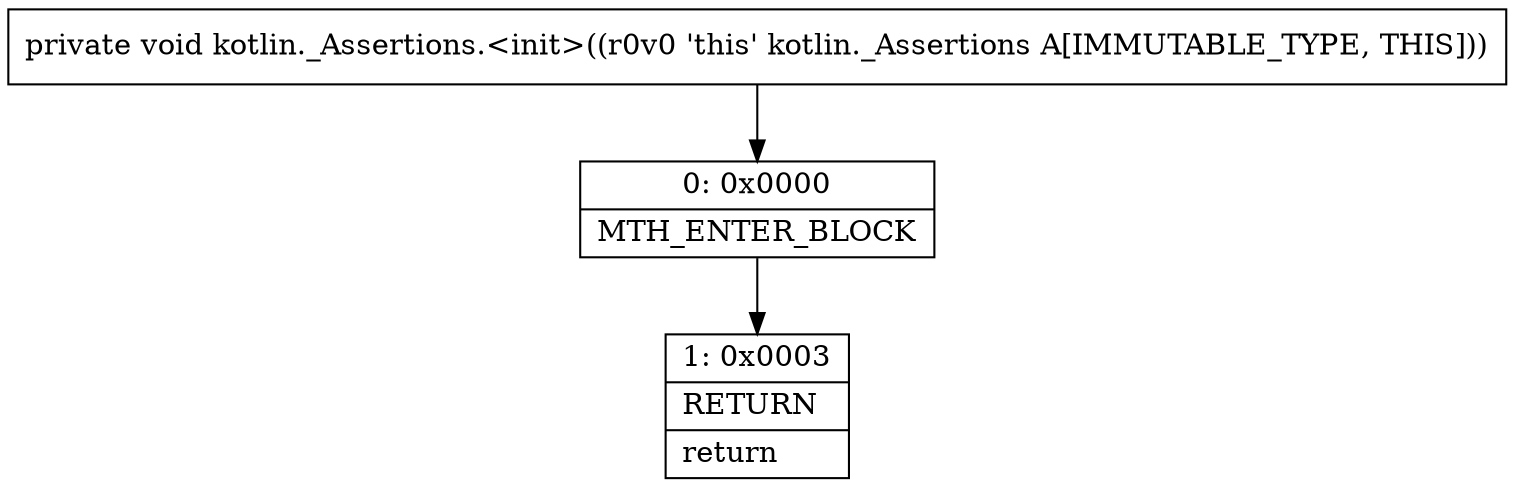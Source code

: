 digraph "CFG forkotlin._Assertions.\<init\>()V" {
Node_0 [shape=record,label="{0\:\ 0x0000|MTH_ENTER_BLOCK\l}"];
Node_1 [shape=record,label="{1\:\ 0x0003|RETURN\l|return\l}"];
MethodNode[shape=record,label="{private void kotlin._Assertions.\<init\>((r0v0 'this' kotlin._Assertions A[IMMUTABLE_TYPE, THIS])) }"];
MethodNode -> Node_0;
Node_0 -> Node_1;
}

